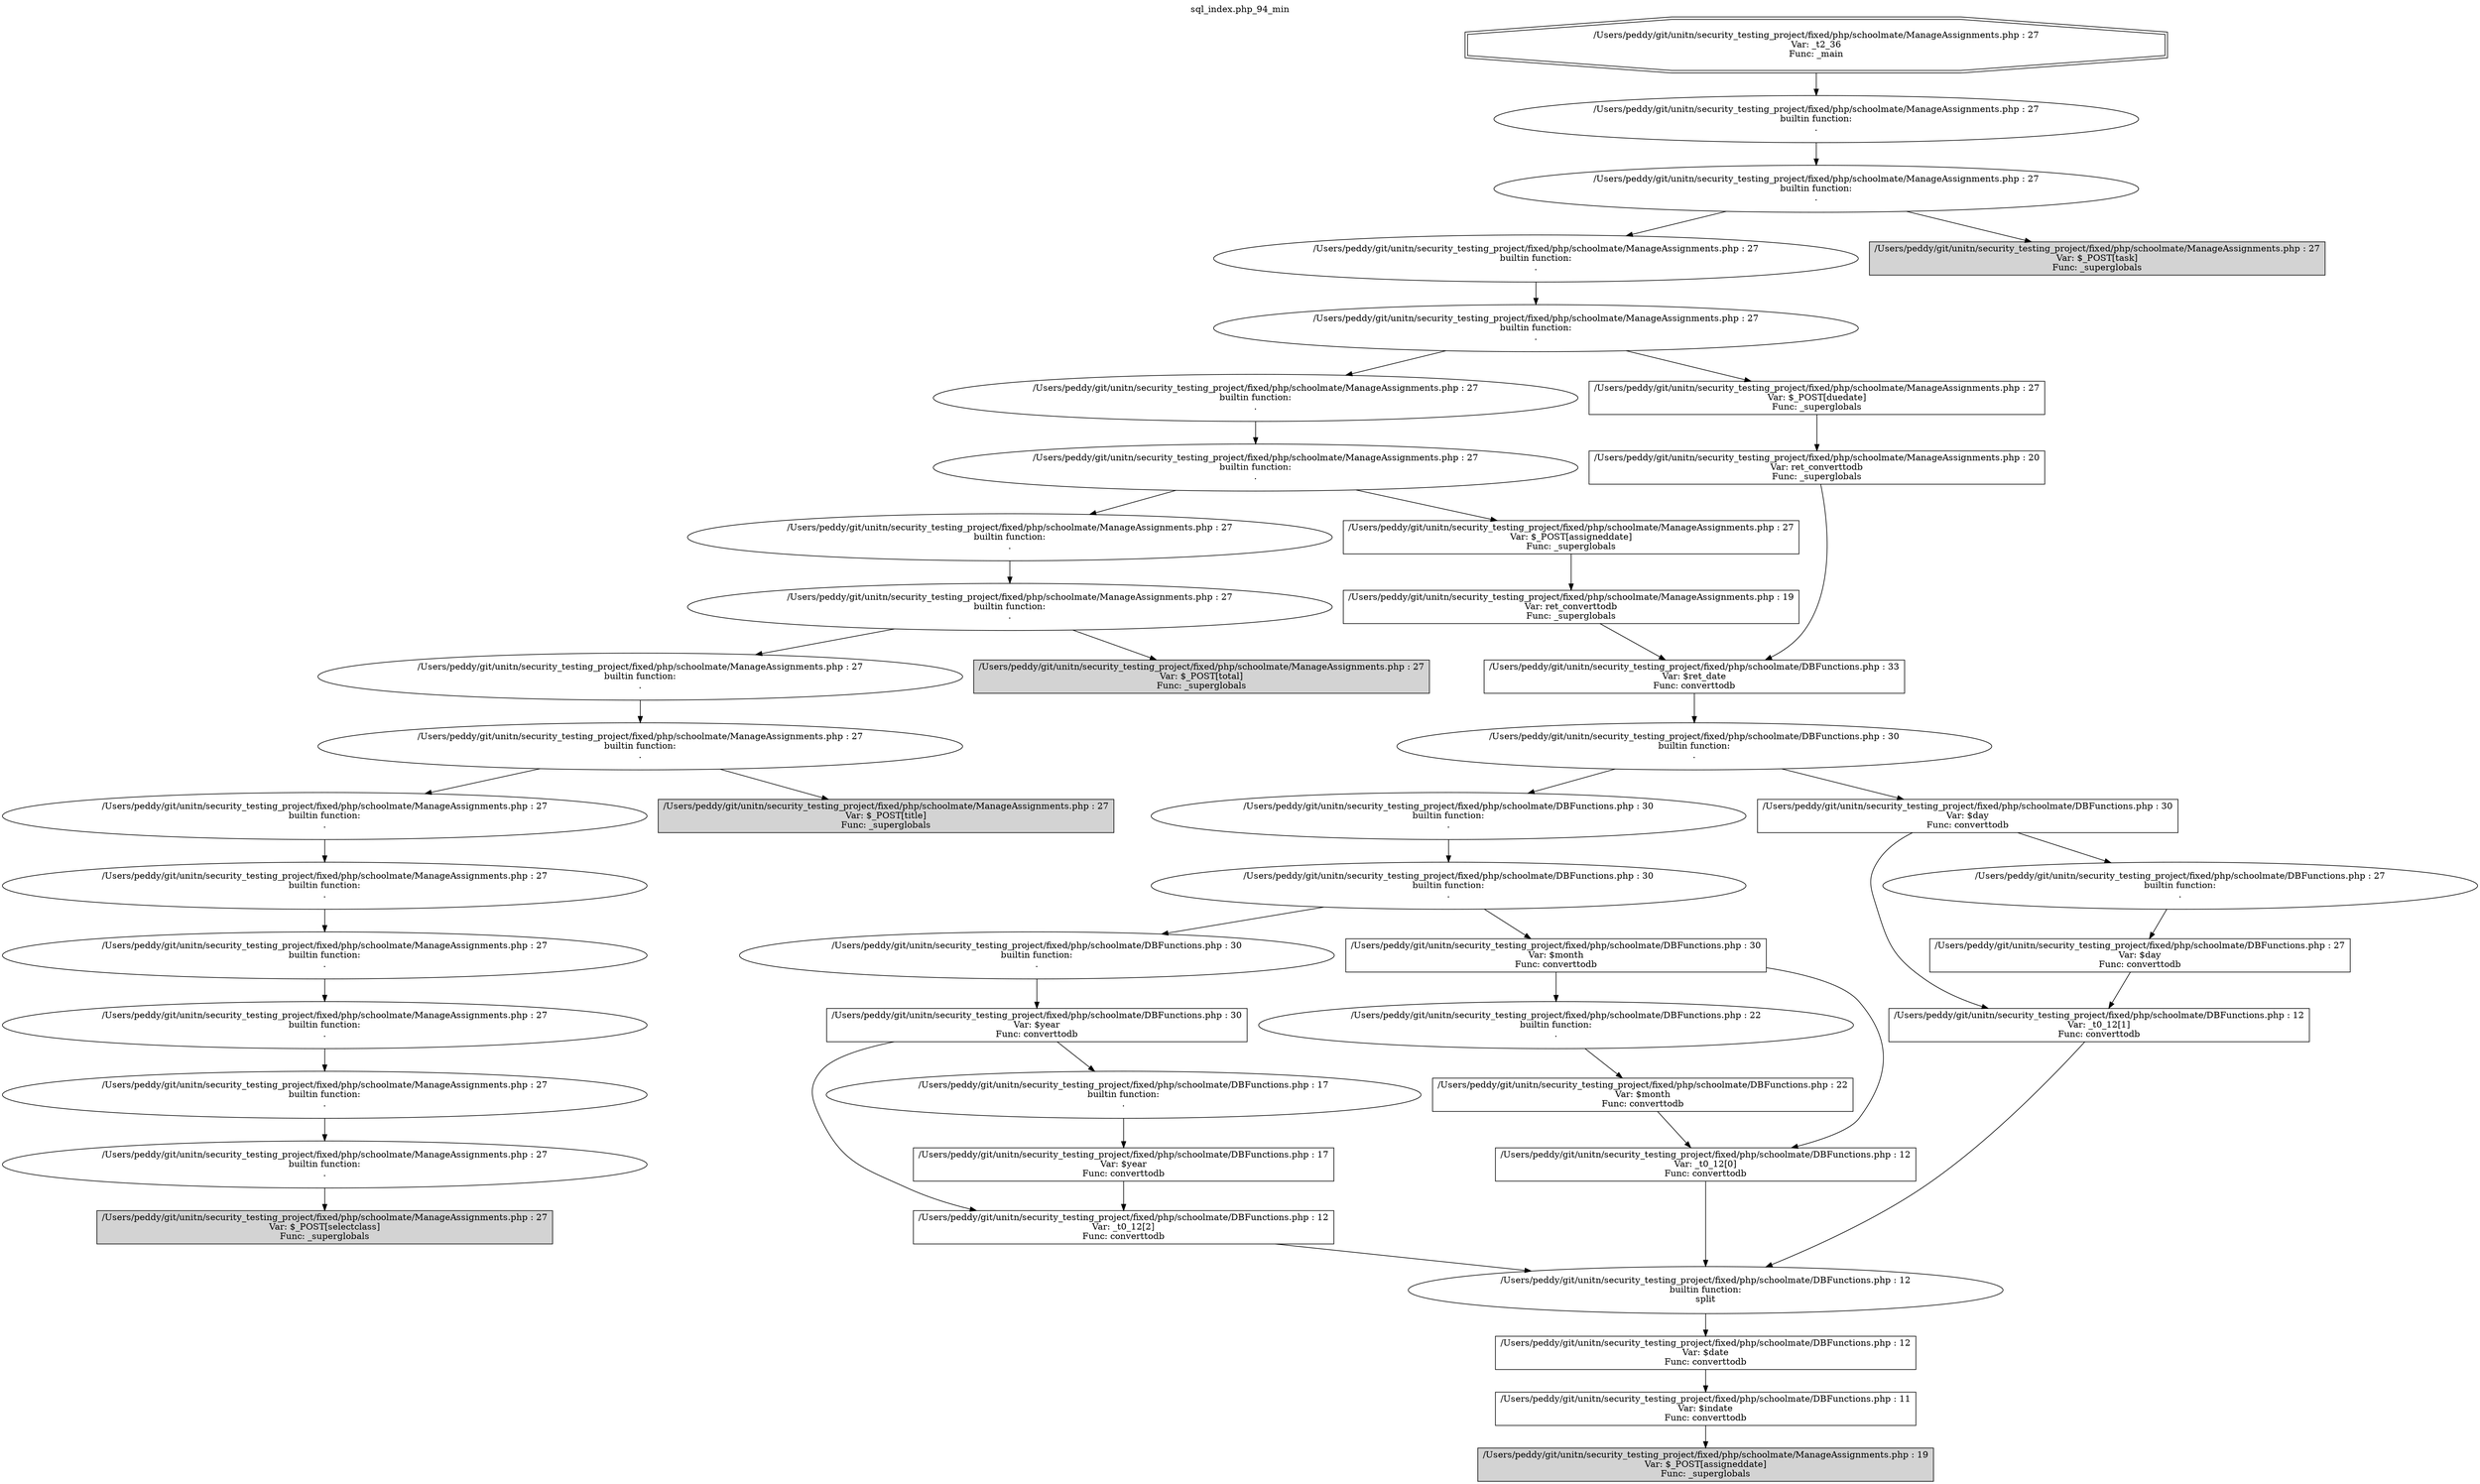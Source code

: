 digraph cfg {
  label="sql_index.php_94_min";
  labelloc=t;
  n1 [shape=doubleoctagon, label="/Users/peddy/git/unitn/security_testing_project/fixed/php/schoolmate/ManageAssignments.php : 27\nVar: _t2_36\nFunc: _main\n"];
  n2 [shape=ellipse, label="/Users/peddy/git/unitn/security_testing_project/fixed/php/schoolmate/ManageAssignments.php : 27\nbuiltin function:\n.\n"];
  n3 [shape=ellipse, label="/Users/peddy/git/unitn/security_testing_project/fixed/php/schoolmate/ManageAssignments.php : 27\nbuiltin function:\n.\n"];
  n4 [shape=ellipse, label="/Users/peddy/git/unitn/security_testing_project/fixed/php/schoolmate/ManageAssignments.php : 27\nbuiltin function:\n.\n"];
  n5 [shape=ellipse, label="/Users/peddy/git/unitn/security_testing_project/fixed/php/schoolmate/ManageAssignments.php : 27\nbuiltin function:\n.\n"];
  n6 [shape=ellipse, label="/Users/peddy/git/unitn/security_testing_project/fixed/php/schoolmate/ManageAssignments.php : 27\nbuiltin function:\n.\n"];
  n7 [shape=ellipse, label="/Users/peddy/git/unitn/security_testing_project/fixed/php/schoolmate/ManageAssignments.php : 27\nbuiltin function:\n.\n"];
  n8 [shape=ellipse, label="/Users/peddy/git/unitn/security_testing_project/fixed/php/schoolmate/ManageAssignments.php : 27\nbuiltin function:\n.\n"];
  n9 [shape=ellipse, label="/Users/peddy/git/unitn/security_testing_project/fixed/php/schoolmate/ManageAssignments.php : 27\nbuiltin function:\n.\n"];
  n10 [shape=ellipse, label="/Users/peddy/git/unitn/security_testing_project/fixed/php/schoolmate/ManageAssignments.php : 27\nbuiltin function:\n.\n"];
  n11 [shape=ellipse, label="/Users/peddy/git/unitn/security_testing_project/fixed/php/schoolmate/ManageAssignments.php : 27\nbuiltin function:\n.\n"];
  n12 [shape=ellipse, label="/Users/peddy/git/unitn/security_testing_project/fixed/php/schoolmate/ManageAssignments.php : 27\nbuiltin function:\n.\n"];
  n13 [shape=ellipse, label="/Users/peddy/git/unitn/security_testing_project/fixed/php/schoolmate/ManageAssignments.php : 27\nbuiltin function:\n.\n"];
  n14 [shape=ellipse, label="/Users/peddy/git/unitn/security_testing_project/fixed/php/schoolmate/ManageAssignments.php : 27\nbuiltin function:\n.\n"];
  n15 [shape=ellipse, label="/Users/peddy/git/unitn/security_testing_project/fixed/php/schoolmate/ManageAssignments.php : 27\nbuiltin function:\n.\n"];
  n16 [shape=ellipse, label="/Users/peddy/git/unitn/security_testing_project/fixed/php/schoolmate/ManageAssignments.php : 27\nbuiltin function:\n.\n"];
  n17 [shape=ellipse, label="/Users/peddy/git/unitn/security_testing_project/fixed/php/schoolmate/ManageAssignments.php : 27\nbuiltin function:\n.\n"];
  n18 [shape=box, label="/Users/peddy/git/unitn/security_testing_project/fixed/php/schoolmate/ManageAssignments.php : 27\nVar: $_POST[selectclass]\nFunc: _superglobals\n",style=filled];
  n19 [shape=box, label="/Users/peddy/git/unitn/security_testing_project/fixed/php/schoolmate/ManageAssignments.php : 27\nVar: $_POST[title]\nFunc: _superglobals\n",style=filled];
  n20 [shape=box, label="/Users/peddy/git/unitn/security_testing_project/fixed/php/schoolmate/ManageAssignments.php : 27\nVar: $_POST[total]\nFunc: _superglobals\n",style=filled];
  n21 [shape=box, label="/Users/peddy/git/unitn/security_testing_project/fixed/php/schoolmate/ManageAssignments.php : 27\nVar: $_POST[assigneddate]\nFunc: _superglobals\n"];
  n22 [shape=box, label="/Users/peddy/git/unitn/security_testing_project/fixed/php/schoolmate/ManageAssignments.php : 19\nVar: ret_converttodb\nFunc: _superglobals\n"];
  n23 [shape=box, label="/Users/peddy/git/unitn/security_testing_project/fixed/php/schoolmate/DBFunctions.php : 33\nVar: $ret_date\nFunc: converttodb\n"];
  n24 [shape=ellipse, label="/Users/peddy/git/unitn/security_testing_project/fixed/php/schoolmate/DBFunctions.php : 30\nbuiltin function:\n.\n"];
  n25 [shape=ellipse, label="/Users/peddy/git/unitn/security_testing_project/fixed/php/schoolmate/DBFunctions.php : 30\nbuiltin function:\n.\n"];
  n26 [shape=ellipse, label="/Users/peddy/git/unitn/security_testing_project/fixed/php/schoolmate/DBFunctions.php : 30\nbuiltin function:\n.\n"];
  n27 [shape=ellipse, label="/Users/peddy/git/unitn/security_testing_project/fixed/php/schoolmate/DBFunctions.php : 30\nbuiltin function:\n.\n"];
  n28 [shape=box, label="/Users/peddy/git/unitn/security_testing_project/fixed/php/schoolmate/DBFunctions.php : 30\nVar: $year\nFunc: converttodb\n"];
  n29 [shape=box, label="/Users/peddy/git/unitn/security_testing_project/fixed/php/schoolmate/DBFunctions.php : 12\nVar: _t0_12[2]\nFunc: converttodb\n"];
  n30 [shape=ellipse, label="/Users/peddy/git/unitn/security_testing_project/fixed/php/schoolmate/DBFunctions.php : 12\nbuiltin function:\nsplit\n"];
  n31 [shape=box, label="/Users/peddy/git/unitn/security_testing_project/fixed/php/schoolmate/DBFunctions.php : 12\nVar: $date\nFunc: converttodb\n"];
  n32 [shape=box, label="/Users/peddy/git/unitn/security_testing_project/fixed/php/schoolmate/DBFunctions.php : 11\nVar: $indate\nFunc: converttodb\n"];
  n33 [shape=box, label="/Users/peddy/git/unitn/security_testing_project/fixed/php/schoolmate/ManageAssignments.php : 19\nVar: $_POST[assigneddate]\nFunc: _superglobals\n",style=filled];
  n34 [shape=ellipse, label="/Users/peddy/git/unitn/security_testing_project/fixed/php/schoolmate/DBFunctions.php : 17\nbuiltin function:\n.\n"];
  n35 [shape=box, label="/Users/peddy/git/unitn/security_testing_project/fixed/php/schoolmate/DBFunctions.php : 17\nVar: $year\nFunc: converttodb\n"];
  n36 [shape=box, label="/Users/peddy/git/unitn/security_testing_project/fixed/php/schoolmate/DBFunctions.php : 30\nVar: $month\nFunc: converttodb\n"];
  n37 [shape=ellipse, label="/Users/peddy/git/unitn/security_testing_project/fixed/php/schoolmate/DBFunctions.php : 22\nbuiltin function:\n.\n"];
  n38 [shape=box, label="/Users/peddy/git/unitn/security_testing_project/fixed/php/schoolmate/DBFunctions.php : 22\nVar: $month\nFunc: converttodb\n"];
  n39 [shape=box, label="/Users/peddy/git/unitn/security_testing_project/fixed/php/schoolmate/DBFunctions.php : 12\nVar: _t0_12[0]\nFunc: converttodb\n"];
  n40 [shape=box, label="/Users/peddy/git/unitn/security_testing_project/fixed/php/schoolmate/DBFunctions.php : 30\nVar: $day\nFunc: converttodb\n"];
  n41 [shape=box, label="/Users/peddy/git/unitn/security_testing_project/fixed/php/schoolmate/DBFunctions.php : 12\nVar: _t0_12[1]\nFunc: converttodb\n"];
  n42 [shape=ellipse, label="/Users/peddy/git/unitn/security_testing_project/fixed/php/schoolmate/DBFunctions.php : 27\nbuiltin function:\n.\n"];
  n43 [shape=box, label="/Users/peddy/git/unitn/security_testing_project/fixed/php/schoolmate/DBFunctions.php : 27\nVar: $day\nFunc: converttodb\n"];
  n44 [shape=box, label="/Users/peddy/git/unitn/security_testing_project/fixed/php/schoolmate/ManageAssignments.php : 27\nVar: $_POST[duedate]\nFunc: _superglobals\n"];
  n45 [shape=box, label="/Users/peddy/git/unitn/security_testing_project/fixed/php/schoolmate/ManageAssignments.php : 20\nVar: ret_converttodb\nFunc: _superglobals\n"];
  n46 [shape=box, label="/Users/peddy/git/unitn/security_testing_project/fixed/php/schoolmate/ManageAssignments.php : 27\nVar: $_POST[task]\nFunc: _superglobals\n",style=filled];
  n1 -> n2;
  n2 -> n3;
  n3 -> n4;
  n3 -> n46;
  n4 -> n5;
  n5 -> n6;
  n5 -> n44;
  n6 -> n7;
  n7 -> n8;
  n7 -> n21;
  n8 -> n9;
  n9 -> n10;
  n9 -> n20;
  n10 -> n11;
  n11 -> n12;
  n11 -> n19;
  n12 -> n13;
  n13 -> n14;
  n14 -> n15;
  n15 -> n16;
  n16 -> n17;
  n17 -> n18;
  n21 -> n22;
  n22 -> n23;
  n23 -> n24;
  n24 -> n25;
  n24 -> n40;
  n25 -> n26;
  n26 -> n27;
  n26 -> n36;
  n27 -> n28;
  n28 -> n29;
  n28 -> n34;
  n29 -> n30;
  n30 -> n31;
  n31 -> n32;
  n32 -> n33;
  n34 -> n35;
  n35 -> n29;
  n36 -> n37;
  n36 -> n39;
  n37 -> n38;
  n38 -> n39;
  n39 -> n30;
  n40 -> n41;
  n40 -> n42;
  n41 -> n30;
  n42 -> n43;
  n43 -> n41;
  n44 -> n45;
  n45 -> n23;
}
